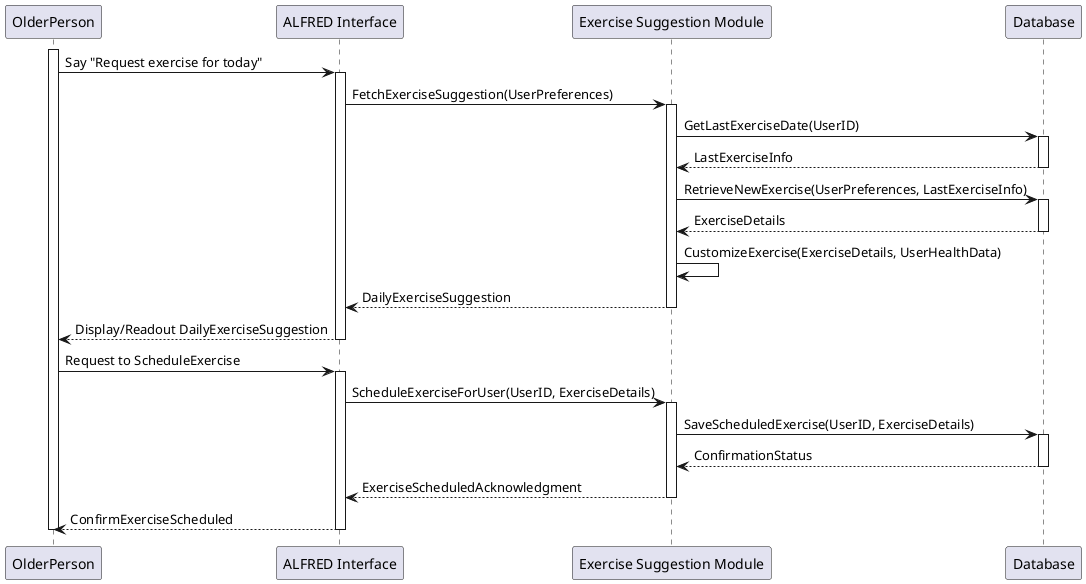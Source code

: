@startuml

participant OlderPerson as User
participant "ALFRED Interface" as UI
participant "Exercise Suggestion Module" as ESM
participant Database as DB

activate User
User -> UI : Say "Request exercise for today"
activate UI

UI -> ESM : FetchExerciseSuggestion(UserPreferences)
activate ESM

ESM -> DB : GetLastExerciseDate(UserID)
activate DB
DB --> ESM : LastExerciseInfo
deactivate DB

ESM -> DB : RetrieveNewExercise(UserPreferences, LastExerciseInfo)
activate DB
DB --> ESM : ExerciseDetails
deactivate DB

ESM -> ESM : CustomizeExercise(ExerciseDetails, UserHealthData)
ESM --> UI : DailyExerciseSuggestion
deactivate ESM

UI --> User : Display/Readout DailyExerciseSuggestion
deactivate UI

User -> UI : Request to ScheduleExercise
activate UI
UI -> ESM : ScheduleExerciseForUser(UserID, ExerciseDetails)
activate ESM

ESM -> DB : SaveScheduledExercise(UserID, ExerciseDetails)
activate DB
DB --> ESM : ConfirmationStatus
deactivate DB

ESM --> UI : ExerciseScheduledAcknowledgment
deactivate ESM

UI --> User : ConfirmExerciseScheduled
deactivate UI

deactivate User

@enduml